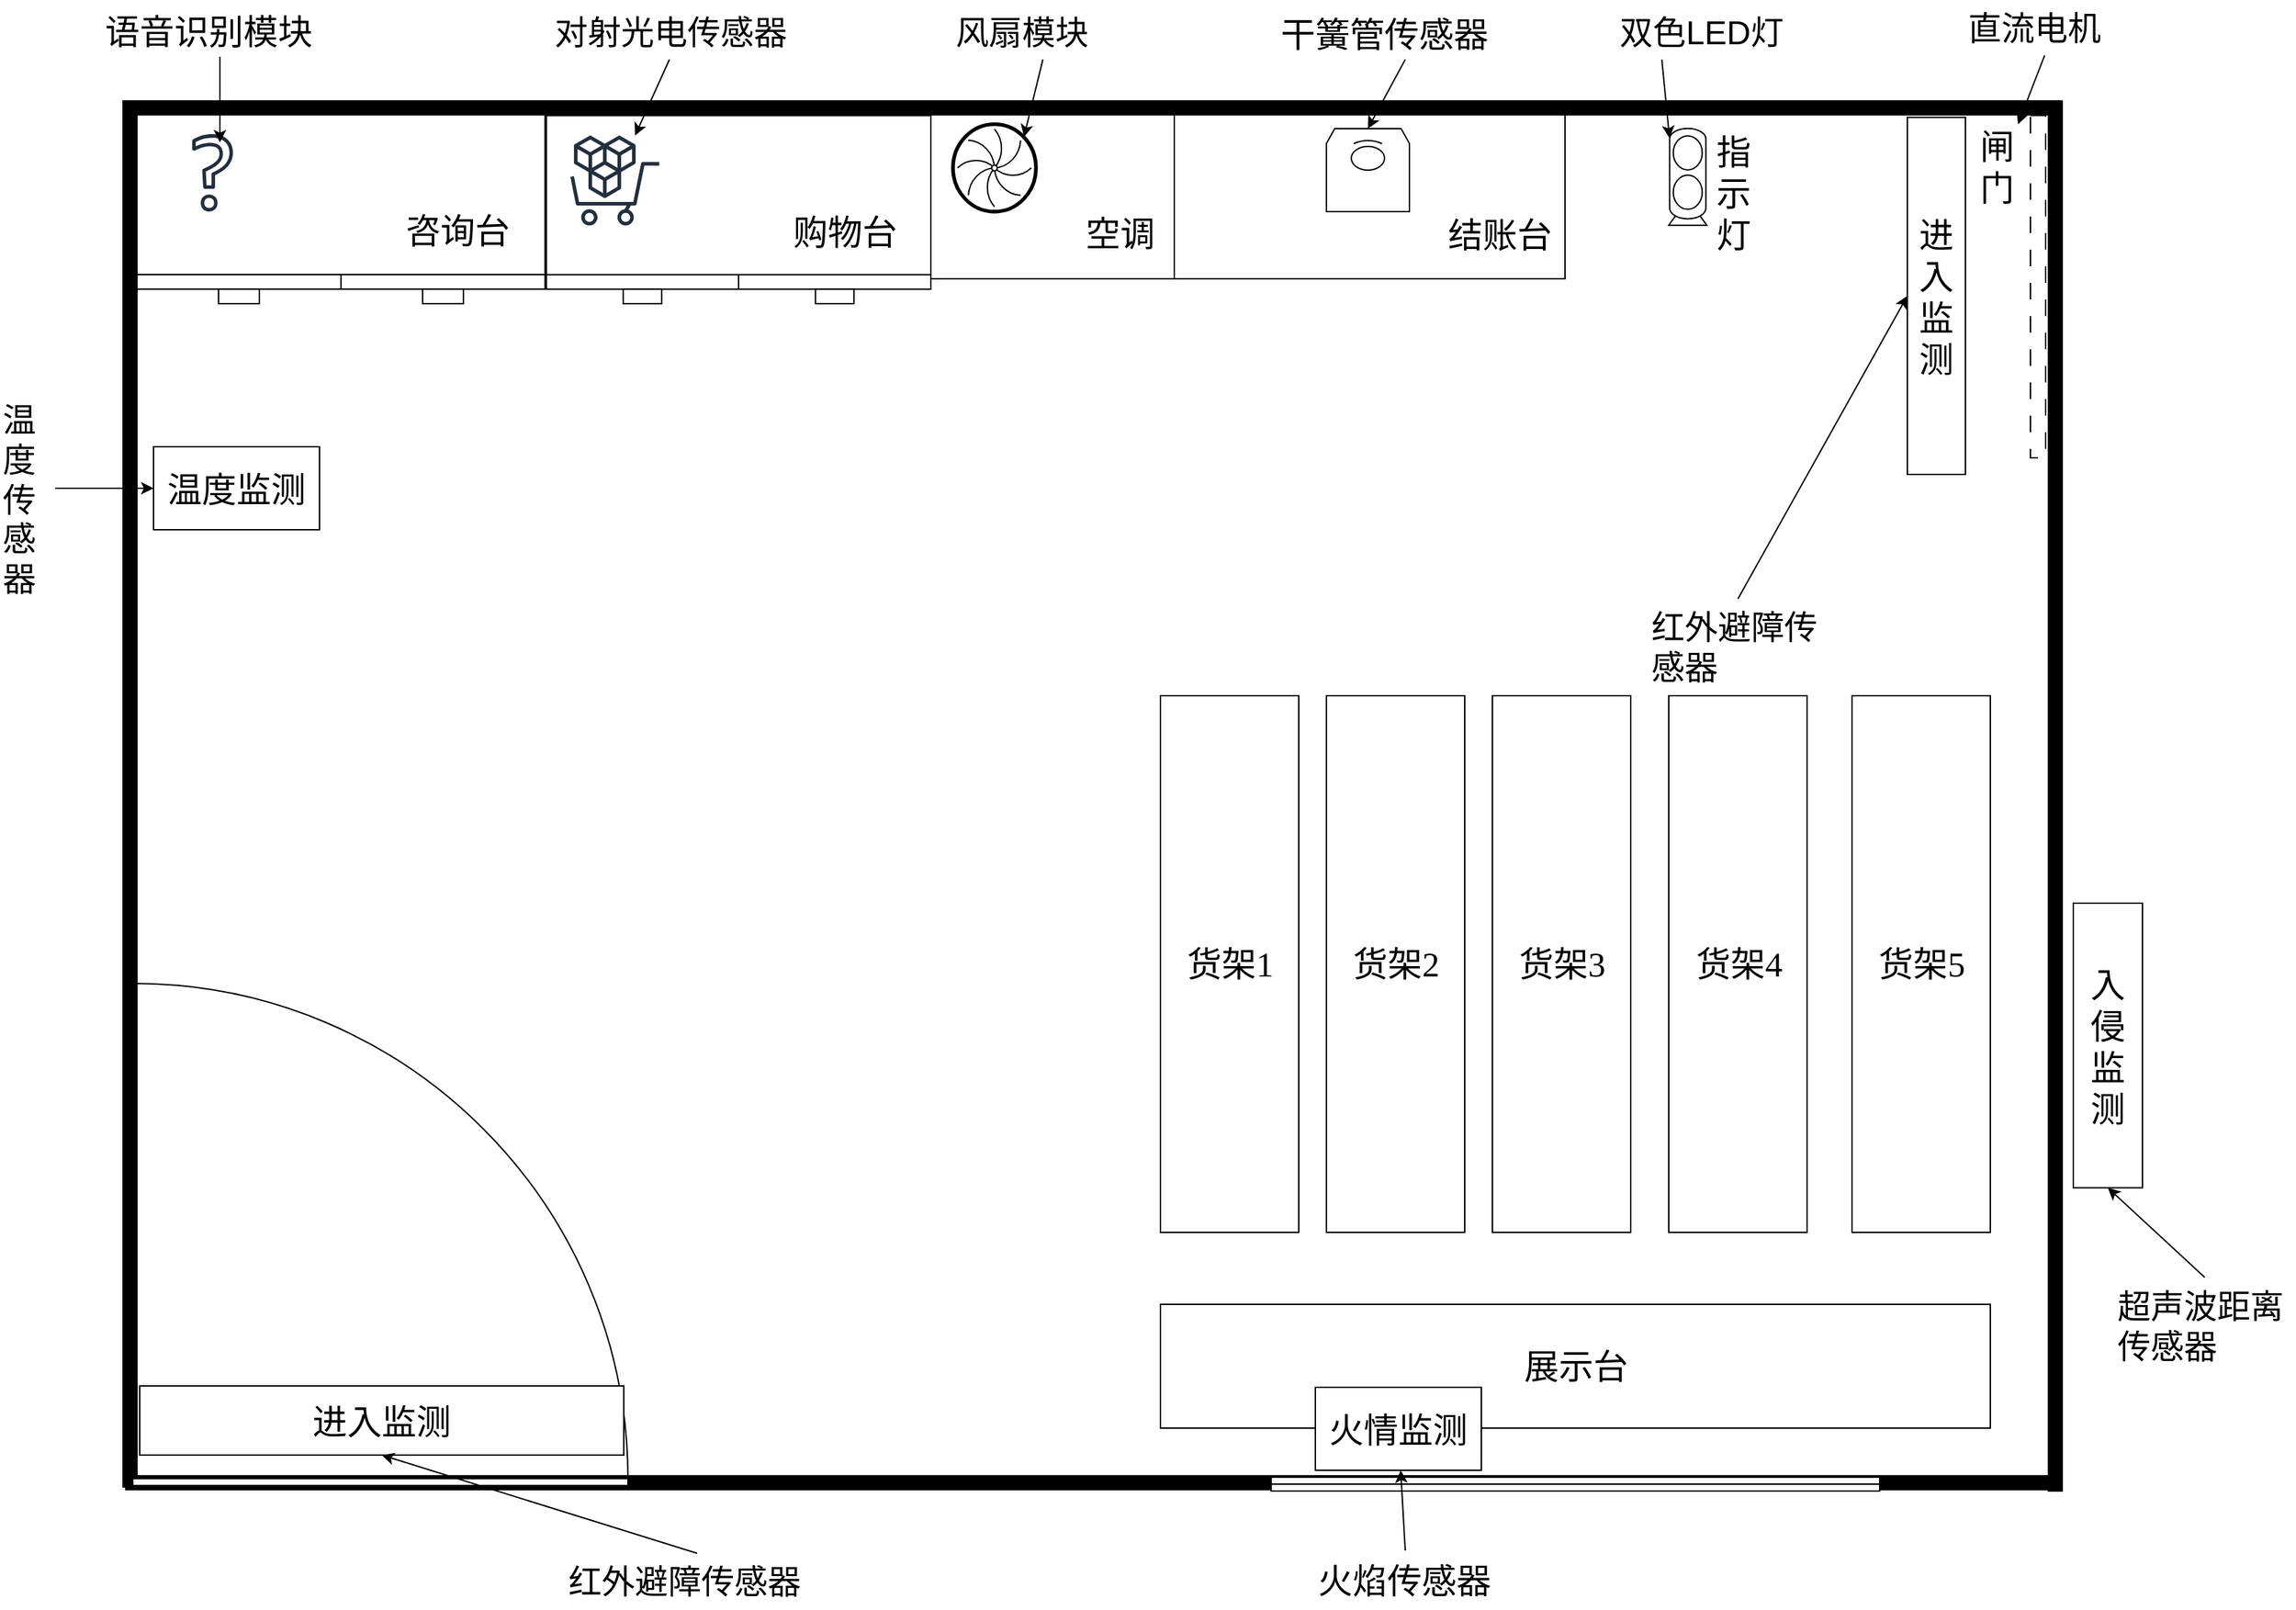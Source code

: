 <mxfile version="22.1.11" type="device">
  <diagram name="Page-1" id="38b20595-45e3-9b7f-d5ca-b57f44c5b66d">
    <mxGraphModel dx="1004" dy="744" grid="1" gridSize="10" guides="1" tooltips="1" connect="1" arrows="1" fold="1" page="1" pageScale="1" pageWidth="1100" pageHeight="850" background="none" math="0" shadow="0">
      <root>
        <mxCell id="0" />
        <mxCell id="1" parent="0" />
        <mxCell id="Dy2o5TdlNboX97HyKoa5-9" value="" style="rounded=0;whiteSpace=wrap;html=1;fontSize=25;" parent="1" vertex="1">
          <mxGeometry x="810" y="210" width="180" height="118.56" as="geometry" />
        </mxCell>
        <mxCell id="48ef80bc37b76060-138" value="" style="verticalLabelPosition=bottom;html=1;verticalAlign=top;align=center;strokeWidth=1;shape=mxgraph.floorplan.wall;fillColor=#000000;direction=south;rounded=0;shadow=0;comic=0;fontFamily=Verdana;fontSize=12;" parent="1" vertex="1">
          <mxGeometry x="230" y="208" width="10" height="994" as="geometry" />
        </mxCell>
        <mxCell id="48ef80bc37b76060-143" value="" style="verticalLabelPosition=bottom;html=1;verticalAlign=top;align=center;strokeWidth=1;shape=mxgraph.floorplan.dresser;rounded=0;shadow=0;comic=0;fontFamily=Verdana;fontSize=12;rotation=0;" parent="1" vertex="1">
          <mxGeometry x="240" y="210" width="295.09" height="136.56" as="geometry" />
        </mxCell>
        <mxCell id="48ef80bc37b76060-65" value="" style="shape=rect;shadow=0;rounded=0;comic=0;fontFamily=Verdana;fontSize=12;align=center;html=1;rotation=180;" parent="1" vertex="1">
          <mxGeometry x="990" y="208" width="282.5" height="120.56" as="geometry" />
        </mxCell>
        <mxCell id="48ef80bc37b76060-337" value="" style="verticalLabelPosition=bottom;html=1;verticalAlign=top;align=center;strokeWidth=1;shape=mxgraph.floorplan.wall;fillColor=#000000;rounded=0;shadow=0;comic=0;fontFamily=Verdana;fontSize=12;" parent="1" vertex="1">
          <mxGeometry x="230" y="200" width="1400" height="10" as="geometry" />
        </mxCell>
        <mxCell id="48ef80bc37b76060-339" value="" style="verticalLabelPosition=bottom;html=1;verticalAlign=top;align=center;strokeWidth=1;shape=mxgraph.floorplan.wall;fillColor=#000000;direction=south;rounded=0;shadow=0;comic=0;fontFamily=Verdana;fontSize=12;" parent="1" vertex="1">
          <mxGeometry x="1622" y="200" width="10" height="1005" as="geometry" />
        </mxCell>
        <mxCell id="kxpQUo_jg9I4jtXXi-Hk-2" value="" style="verticalLabelPosition=bottom;html=1;verticalAlign=top;align=center;strokeWidth=1;shape=mxgraph.floorplan.wall;fillColor=#000000;rounded=0;shadow=0;comic=0;fontFamily=Verdana;fontSize=12;" parent="1" vertex="1">
          <mxGeometry x="232" y="1194" width="1400" height="10" as="geometry" />
        </mxCell>
        <mxCell id="48ef80bc37b76060-184" value="" style="verticalLabelPosition=bottom;html=1;verticalAlign=top;align=center;strokeWidth=1;shape=mxgraph.floorplan.window;rounded=0;shadow=0;comic=0;fontFamily=Verdana;fontSize=12;" parent="1" vertex="1">
          <mxGeometry x="1060" y="1195" width="440" height="10" as="geometry" />
        </mxCell>
        <mxCell id="48ef80bc37b76060-151" value="" style="verticalLabelPosition=bottom;html=1;verticalAlign=top;align=center;strokeWidth=1;shape=mxgraph.floorplan.doorLeft;rounded=0;shadow=0;comic=0;fontFamily=Verdana;fontSize=12;rotation=-180;flipV=0;flipH=1;" parent="1" vertex="1">
          <mxGeometry x="237" y="940" width="358" height="261" as="geometry" />
        </mxCell>
        <mxCell id="kxpQUo_jg9I4jtXXi-Hk-3" value="" style="verticalLabelPosition=bottom;html=1;verticalAlign=top;align=center;strokeWidth=1;shape=mxgraph.floorplan.dresser;rounded=0;shadow=0;comic=0;fontFamily=Verdana;fontSize=12;rotation=0;" parent="1" vertex="1">
          <mxGeometry x="536" y="210.56" width="278" height="136" as="geometry" />
        </mxCell>
        <mxCell id="kxpQUo_jg9I4jtXXi-Hk-4" value="" style="shape=rect;shadow=0;rounded=0;comic=0;fontFamily=Verdana;fontSize=12;align=center;html=1;dashed=1;dashPattern=12 12;" parent="1" vertex="1">
          <mxGeometry x="1609" y="210.56" width="11" height="247.44" as="geometry" />
        </mxCell>
        <mxCell id="kxpQUo_jg9I4jtXXi-Hk-9" value="货架1" style="shape=rect;shadow=0;rounded=0;comic=0;fontFamily=Verdana;fontSize=25;align=center;html=1;" parent="1" vertex="1">
          <mxGeometry x="980" y="630" width="100" height="388" as="geometry" />
        </mxCell>
        <mxCell id="kxpQUo_jg9I4jtXXi-Hk-10" value="&lt;font style=&quot;font-size: 25px;&quot;&gt;展示台&lt;/font&gt;" style="shape=rect;shadow=0;rounded=0;comic=0;fontFamily=Verdana;fontSize=12;align=center;html=1;" parent="1" vertex="1">
          <mxGeometry x="980" y="1070" width="600" height="89.5" as="geometry" />
        </mxCell>
        <mxCell id="kxpQUo_jg9I4jtXXi-Hk-20" value="进入监测" style="rounded=0;whiteSpace=wrap;html=1;fontSize=25;" parent="1" vertex="1">
          <mxGeometry x="242" y="1129" width="350" height="50" as="geometry" />
        </mxCell>
        <mxCell id="kxpQUo_jg9I4jtXXi-Hk-21" value="入侵监测" style="rounded=0;whiteSpace=wrap;html=1;fontSize=25;" parent="1" vertex="1">
          <mxGeometry x="1640" y="780" width="50" height="205.75" as="geometry" />
        </mxCell>
        <mxCell id="kxpQUo_jg9I4jtXXi-Hk-22" value="闸门" style="rounded=0;whiteSpace=wrap;html=1;fontSize=25;strokeColor=none;" parent="1" vertex="1">
          <mxGeometry x="1570" y="216.84" width="30" height="60" as="geometry" />
        </mxCell>
        <mxCell id="kxpQUo_jg9I4jtXXi-Hk-25" value="咨询台" style="rounded=0;whiteSpace=wrap;html=1;fontSize=25;strokeColor=none;" parent="1" vertex="1">
          <mxGeometry x="412" y="263" width="120" height="60" as="geometry" />
        </mxCell>
        <mxCell id="kxpQUo_jg9I4jtXXi-Hk-26" value="购物台" style="rounded=0;whiteSpace=wrap;html=1;fontSize=25;strokeColor=none;" parent="1" vertex="1">
          <mxGeometry x="692" y="264" width="120" height="60" as="geometry" />
        </mxCell>
        <mxCell id="kxpQUo_jg9I4jtXXi-Hk-27" value="温度监测" style="rounded=0;whiteSpace=wrap;html=1;fontSize=25;" parent="1" vertex="1">
          <mxGeometry x="252" y="450" width="120" height="60" as="geometry" />
        </mxCell>
        <mxCell id="kxpQUo_jg9I4jtXXi-Hk-29" value="结账台" style="rounded=0;whiteSpace=wrap;html=1;fontSize=25;strokeColor=none;" parent="1" vertex="1">
          <mxGeometry x="1180" y="265.56" width="90.5" height="60" as="geometry" />
        </mxCell>
        <mxCell id="kxpQUo_jg9I4jtXXi-Hk-30" value="火情监测" style="rounded=0;whiteSpace=wrap;html=1;fontSize=25;" parent="1" vertex="1">
          <mxGeometry x="1092" y="1130" width="120" height="60" as="geometry" />
        </mxCell>
        <mxCell id="Dy2o5TdlNboX97HyKoa5-1" value="指示灯" style="rounded=0;whiteSpace=wrap;html=1;fontSize=25;strokeColor=none;" parent="1" vertex="1">
          <mxGeometry x="1387.5" y="211.56" width="12.5" height="108.44" as="geometry" />
        </mxCell>
        <mxCell id="Dy2o5TdlNboX97HyKoa5-4" value="" style="sketch=0;outlineConnect=0;fontColor=#232F3E;gradientColor=none;fillColor=#232F3D;strokeColor=none;dashed=0;verticalLabelPosition=bottom;verticalAlign=top;align=center;html=1;fontSize=11;fontStyle=0;aspect=fixed;pointerEvents=1;shape=mxgraph.aws4.question;" parent="1" vertex="1">
          <mxGeometry x="280" y="224" width="29.44" height="56" as="geometry" />
        </mxCell>
        <mxCell id="Dy2o5TdlNboX97HyKoa5-6" value="" style="sketch=0;outlineConnect=0;fontColor=#232F3E;gradientColor=none;fillColor=#232F3D;strokeColor=none;dashed=0;verticalLabelPosition=bottom;verticalAlign=top;align=center;html=1;fontSize=12;fontStyle=0;aspect=fixed;pointerEvents=1;shape=mxgraph.aws4.marketplace;" parent="1" vertex="1">
          <mxGeometry x="553" y="225" width="65" height="65" as="geometry" />
        </mxCell>
        <mxCell id="Dy2o5TdlNboX97HyKoa5-7" value="" style="verticalLabelPosition=bottom;outlineConnect=0;align=center;dashed=0;html=1;verticalAlign=top;shape=mxgraph.pid.compressors.rotary_compressor" parent="1" vertex="1">
          <mxGeometry x="1347.5" y="219.84" width="27.5" height="70" as="geometry" />
        </mxCell>
        <mxCell id="Dy2o5TdlNboX97HyKoa5-8" value="" style="verticalLabelPosition=bottom;outlineConnect=0;align=center;dashed=0;html=1;verticalAlign=top;shape=mxgraph.pid.compressors.liquid_ring_compressor" parent="1" vertex="1">
          <mxGeometry x="830" y="216.84" width="60" height="63.16" as="geometry" />
        </mxCell>
        <mxCell id="Dy2o5TdlNboX97HyKoa5-10" value="货架2" style="shape=rect;shadow=0;rounded=0;comic=0;fontFamily=Verdana;fontSize=25;align=center;html=1;" parent="1" vertex="1">
          <mxGeometry x="1100" y="630" width="100" height="388" as="geometry" />
        </mxCell>
        <mxCell id="Dy2o5TdlNboX97HyKoa5-11" value="货架3" style="shape=rect;shadow=0;rounded=0;comic=0;fontFamily=Verdana;fontSize=25;align=center;html=1;" parent="1" vertex="1">
          <mxGeometry x="1220" y="630" width="100" height="388" as="geometry" />
        </mxCell>
        <mxCell id="Dy2o5TdlNboX97HyKoa5-12" value="货架4" style="shape=rect;shadow=0;rounded=0;comic=0;fontFamily=Verdana;fontSize=25;align=center;html=1;" parent="1" vertex="1">
          <mxGeometry x="1347.5" y="630" width="100" height="388" as="geometry" />
        </mxCell>
        <mxCell id="Dy2o5TdlNboX97HyKoa5-13" value="货架5" style="shape=rect;shadow=0;rounded=0;comic=0;fontFamily=Verdana;fontSize=25;align=center;html=1;" parent="1" vertex="1">
          <mxGeometry x="1480" y="630" width="100" height="388" as="geometry" />
        </mxCell>
        <mxCell id="I0oQYARQ09qubWfsBfUx-4" value="空调" style="rounded=0;whiteSpace=wrap;html=1;fontSize=25;strokeColor=none;" parent="1" vertex="1">
          <mxGeometry x="916" y="270" width="70" height="50" as="geometry" />
        </mxCell>
        <mxCell id="I0oQYARQ09qubWfsBfUx-5" value="&lt;span style=&quot;font-size: 25px; font-family: 宋体; color: black;&quot;&gt;语音识别模块&lt;/span&gt;" style="text;whiteSpace=wrap;html=1;fontSize=25;" parent="1" vertex="1">
          <mxGeometry x="215" y="128" width="170" height="40" as="geometry" />
        </mxCell>
        <mxCell id="I0oQYARQ09qubWfsBfUx-6" value="&lt;span style=&quot;font-size: 24px; font-family: 宋体; color: black;&quot;&gt;超声波距离传感器&lt;/span&gt;" style="text;whiteSpace=wrap;html=1;fontSize=24;" parent="1" vertex="1">
          <mxGeometry x="1670" y="1050.5" width="130" height="40" as="geometry" />
        </mxCell>
        <mxCell id="I0oQYARQ09qubWfsBfUx-7" value="&lt;span style=&quot;font-size: 25px; font-family: 宋体; color: black;&quot;&gt;火焰传感器&lt;/span&gt;" style="text;whiteSpace=wrap;html=1;fontSize=25;" parent="1" vertex="1">
          <mxGeometry x="1092" y="1248" width="130" height="40" as="geometry" />
        </mxCell>
        <mxCell id="I0oQYARQ09qubWfsBfUx-9" value="&lt;span style=&quot;font-size: 25px; font-family: 宋体; color: black;&quot;&gt;干簧管传感器&lt;/span&gt;" style="text;whiteSpace=wrap;html=1;fontSize=25;" parent="1" vertex="1">
          <mxGeometry x="1065.25" y="130" width="183.5" height="40" as="geometry" />
        </mxCell>
        <mxCell id="I0oQYARQ09qubWfsBfUx-11" value="&lt;span style=&quot;font-size: 24px; font-family: 宋体; color: black;&quot;&gt;温度传感器&lt;/span&gt;" style="text;whiteSpace=wrap;html=1;fontSize=24;" parent="1" vertex="1">
          <mxGeometry x="141" y="410" width="40" height="140" as="geometry" />
        </mxCell>
        <mxCell id="I0oQYARQ09qubWfsBfUx-12" value="红外避障传感器" style="text;whiteSpace=wrap;html=1;fontSize=24;" parent="1" vertex="1">
          <mxGeometry x="550" y="1250" width="190" height="40" as="geometry" />
        </mxCell>
        <mxCell id="I0oQYARQ09qubWfsBfUx-22" style="rounded=0;orthogonalLoop=1;jettySize=auto;html=1;exitX=0.5;exitY=0;exitDx=0;exitDy=0;entryX=0;entryY=0.5;entryDx=0;entryDy=0;" parent="1" source="I0oQYARQ09qubWfsBfUx-13" target="I0oQYARQ09qubWfsBfUx-24" edge="1">
          <mxGeometry relative="1" as="geometry">
            <mxPoint x="1560" y="390" as="targetPoint" />
          </mxGeometry>
        </mxCell>
        <mxCell id="I0oQYARQ09qubWfsBfUx-13" value="红外避障传感器" style="text;whiteSpace=wrap;html=1;fontSize=24;" parent="1" vertex="1">
          <mxGeometry x="1332.5" y="560" width="130" height="40" as="geometry" />
        </mxCell>
        <mxCell id="I0oQYARQ09qubWfsBfUx-14" value="直流电机" style="text;whiteSpace=wrap;html=1;fontSize=24;" parent="1" vertex="1">
          <mxGeometry x="1562" y="127" width="130" height="40" as="geometry" />
        </mxCell>
        <mxCell id="I0oQYARQ09qubWfsBfUx-16" value="双色LED灯" style="text;whiteSpace=wrap;html=1;fontSize=24;" parent="1" vertex="1">
          <mxGeometry x="1310" y="130" width="130" height="40" as="geometry" />
        </mxCell>
        <mxCell id="I0oQYARQ09qubWfsBfUx-17" value="风扇模块" style="text;whiteSpace=wrap;html=1;fontSize=24;" parent="1" vertex="1">
          <mxGeometry x="830" y="130" width="130" height="40" as="geometry" />
        </mxCell>
        <mxCell id="I0oQYARQ09qubWfsBfUx-19" value="对射光电传感器" style="text;whiteSpace=wrap;html=1;fontSize=24;" parent="1" vertex="1">
          <mxGeometry x="540" y="130" width="170" height="40" as="geometry" />
        </mxCell>
        <mxCell id="I0oQYARQ09qubWfsBfUx-23" style="rounded=0;orthogonalLoop=1;jettySize=auto;html=1;exitX=0.5;exitY=0;exitDx=0;exitDy=0;entryX=0.5;entryY=1;entryDx=0;entryDy=0;" parent="1" source="I0oQYARQ09qubWfsBfUx-12" target="kxpQUo_jg9I4jtXXi-Hk-20" edge="1">
          <mxGeometry relative="1" as="geometry">
            <mxPoint x="1570" y="400" as="targetPoint" />
            <mxPoint x="1408" y="570" as="sourcePoint" />
          </mxGeometry>
        </mxCell>
        <mxCell id="I0oQYARQ09qubWfsBfUx-24" value="进入监测" style="rounded=0;whiteSpace=wrap;html=1;fontSize=25;" parent="1" vertex="1">
          <mxGeometry x="1520" y="211.84" width="42" height="258.16" as="geometry" />
        </mxCell>
        <mxCell id="I0oQYARQ09qubWfsBfUx-25" style="rounded=0;orthogonalLoop=1;jettySize=auto;html=1;exitX=0.5;exitY=0;exitDx=0;exitDy=0;" parent="1" source="I0oQYARQ09qubWfsBfUx-7" target="kxpQUo_jg9I4jtXXi-Hk-30" edge="1">
          <mxGeometry relative="1" as="geometry">
            <mxPoint x="427" y="1189" as="targetPoint" />
            <mxPoint x="685" y="1260" as="sourcePoint" />
          </mxGeometry>
        </mxCell>
        <mxCell id="I0oQYARQ09qubWfsBfUx-26" style="rounded=0;orthogonalLoop=1;jettySize=auto;html=1;exitX=0.5;exitY=0;exitDx=0;exitDy=0;entryX=0.5;entryY=1;entryDx=0;entryDy=0;" parent="1" source="I0oQYARQ09qubWfsBfUx-6" target="kxpQUo_jg9I4jtXXi-Hk-21" edge="1">
          <mxGeometry relative="1" as="geometry">
            <mxPoint x="427" y="1189" as="targetPoint" />
            <mxPoint x="685" y="1260" as="sourcePoint" />
          </mxGeometry>
        </mxCell>
        <mxCell id="I0oQYARQ09qubWfsBfUx-27" style="rounded=0;orthogonalLoop=1;jettySize=auto;html=1;exitX=1;exitY=0.5;exitDx=0;exitDy=0;entryX=0;entryY=0.5;entryDx=0;entryDy=0;" parent="1" source="I0oQYARQ09qubWfsBfUx-11" target="kxpQUo_jg9I4jtXXi-Hk-27" edge="1">
          <mxGeometry relative="1" as="geometry">
            <mxPoint x="427" y="1189" as="targetPoint" />
            <mxPoint x="685" y="1260" as="sourcePoint" />
          </mxGeometry>
        </mxCell>
        <mxCell id="I0oQYARQ09qubWfsBfUx-29" style="rounded=0;orthogonalLoop=1;jettySize=auto;html=1;" parent="1" source="I0oQYARQ09qubWfsBfUx-5" edge="1">
          <mxGeometry relative="1" as="geometry">
            <mxPoint x="300" y="230" as="targetPoint" />
            <mxPoint x="180" y="490" as="sourcePoint" />
          </mxGeometry>
        </mxCell>
        <mxCell id="I0oQYARQ09qubWfsBfUx-30" style="rounded=0;orthogonalLoop=1;jettySize=auto;html=1;" parent="1" target="Dy2o5TdlNboX97HyKoa5-6" edge="1">
          <mxGeometry relative="1" as="geometry">
            <mxPoint x="310" y="240" as="targetPoint" />
            <mxPoint x="625" y="170" as="sourcePoint" />
          </mxGeometry>
        </mxCell>
        <mxCell id="I0oQYARQ09qubWfsBfUx-31" style="rounded=0;orthogonalLoop=1;jettySize=auto;html=1;exitX=0.5;exitY=1;exitDx=0;exitDy=0;entryX=0.855;entryY=0.145;entryDx=0;entryDy=0;entryPerimeter=0;" parent="1" source="I0oQYARQ09qubWfsBfUx-17" target="Dy2o5TdlNboX97HyKoa5-8" edge="1">
          <mxGeometry relative="1" as="geometry">
            <mxPoint x="610" y="235" as="targetPoint" />
            <mxPoint x="635" y="180" as="sourcePoint" />
          </mxGeometry>
        </mxCell>
        <mxCell id="I0oQYARQ09qubWfsBfUx-32" value="" style="shape=mxgraph.pid.driers.rotary_drum_drier,_tumbling_drier;html=1;pointerEvents=1;align=center;verticalLabelPosition=bottom;verticalAlign=top;dashed=0;" parent="1" vertex="1">
          <mxGeometry x="1100" y="220" width="60" height="60" as="geometry" />
        </mxCell>
        <mxCell id="I0oQYARQ09qubWfsBfUx-34" style="rounded=0;orthogonalLoop=1;jettySize=auto;html=1;exitX=0.5;exitY=1;exitDx=0;exitDy=0;entryX=0.5;entryY=0;entryDx=0;entryDy=0;entryPerimeter=0;" parent="1" source="I0oQYARQ09qubWfsBfUx-9" target="I0oQYARQ09qubWfsBfUx-32" edge="1">
          <mxGeometry relative="1" as="geometry">
            <mxPoint x="262" y="490" as="targetPoint" />
            <mxPoint x="180" y="490" as="sourcePoint" />
          </mxGeometry>
        </mxCell>
        <mxCell id="I0oQYARQ09qubWfsBfUx-35" style="rounded=0;orthogonalLoop=1;jettySize=auto;html=1;exitX=0.25;exitY=1;exitDx=0;exitDy=0;entryX=0.02;entryY=0.1;entryDx=0;entryDy=0;entryPerimeter=0;" parent="1" source="I0oQYARQ09qubWfsBfUx-16" target="Dy2o5TdlNboX97HyKoa5-7" edge="1">
          <mxGeometry relative="1" as="geometry">
            <mxPoint x="272" y="500" as="targetPoint" />
            <mxPoint x="190" y="500" as="sourcePoint" />
          </mxGeometry>
        </mxCell>
        <mxCell id="I0oQYARQ09qubWfsBfUx-36" style="rounded=0;orthogonalLoop=1;jettySize=auto;html=1;entryX=1;entryY=0;entryDx=0;entryDy=0;" parent="1" source="I0oQYARQ09qubWfsBfUx-14" target="kxpQUo_jg9I4jtXXi-Hk-22" edge="1">
          <mxGeometry relative="1" as="geometry">
            <mxPoint x="1358" y="237" as="targetPoint" />
            <mxPoint x="1353" y="180" as="sourcePoint" />
          </mxGeometry>
        </mxCell>
      </root>
    </mxGraphModel>
  </diagram>
</mxfile>

